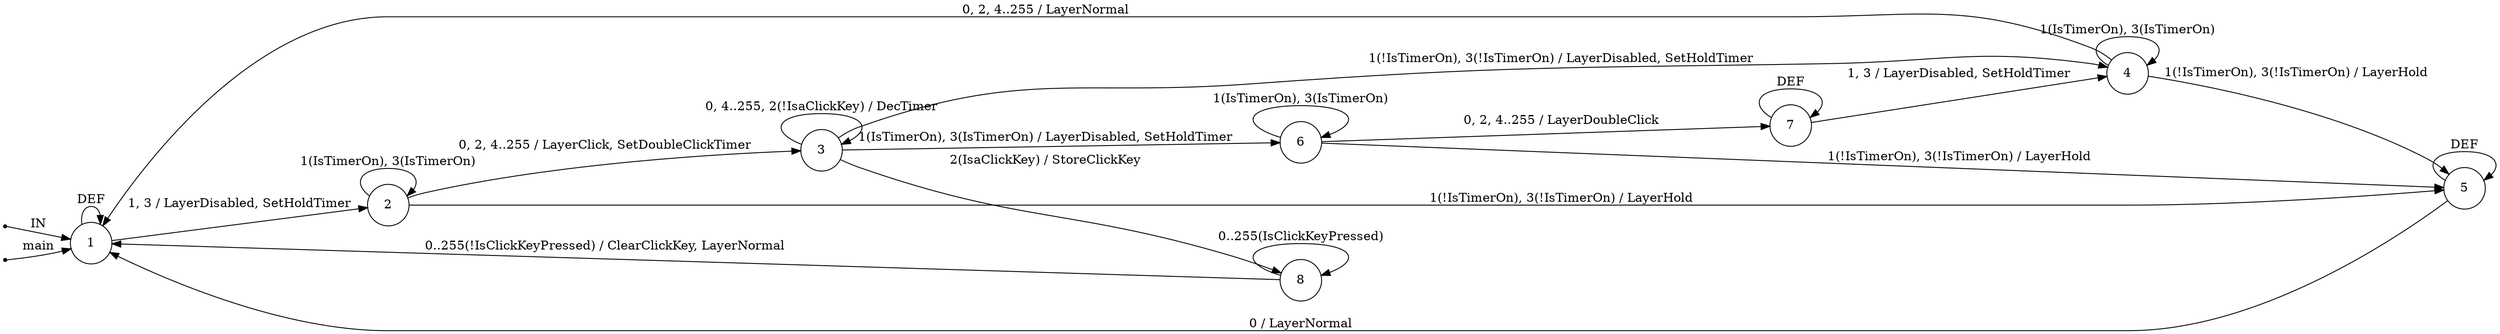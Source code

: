 digraph microscript {
	rankdir=LR;
	node [ shape = point ];
	ENTRY;
	en_1;
	node [ shape = circle, height = 0.2 ];
	node [ fixedsize = true, height = 0.65, shape = doublecircle ];
	node [ shape = circle ];
	1 -> 2 [ label = "1, 3 / LayerDisabled, SetHoldTimer" ];
	1 -> 1 [ label = "DEF" ];
	2 -> 3 [ label = "0, 2, 4..255 / LayerClick, SetDoubleClickTimer" ];
	2 -> 5 [ label = "1(!IsTimerOn), 3(!IsTimerOn) / LayerHold" ];
	2 -> 2 [ label = "1(IsTimerOn), 3(IsTimerOn)" ];
	3 -> 3 [ label = "0, 4..255, 2(!IsaClickKey) / DecTimer" ];
	3 -> 4 [ label = "1(!IsTimerOn), 3(!IsTimerOn) / LayerDisabled, SetHoldTimer" ];
	3 -> 6 [ label = "1(IsTimerOn), 3(IsTimerOn) / LayerDisabled, SetHoldTimer" ];
	3 -> 8 [ label = "2(IsaClickKey) / StoreClickKey" ];
	4 -> 1 [ label = "0, 2, 4..255 / LayerNormal" ];
	4 -> 5 [ label = "1(!IsTimerOn), 3(!IsTimerOn) / LayerHold" ];
	4 -> 4 [ label = "1(IsTimerOn), 3(IsTimerOn)" ];
	5 -> 1 [ label = "0 / LayerNormal" ];
	5 -> 5 [ label = "DEF" ];
	6 -> 7 [ label = "0, 2, 4..255 / LayerDoubleClick" ];
	6 -> 5 [ label = "1(!IsTimerOn), 3(!IsTimerOn) / LayerHold" ];
	6 -> 6 [ label = "1(IsTimerOn), 3(IsTimerOn)" ];
	7 -> 4 [ label = "1, 3 / LayerDisabled, SetHoldTimer" ];
	7 -> 7 [ label = "DEF" ];
	8 -> 1 [ label = "0..255(!IsClickKeyPressed) / ClearClickKey, LayerNormal" ];
	8 -> 8 [ label = "0..255(IsClickKeyPressed)" ];
	ENTRY -> 1 [ label = "IN" ];
	en_1 -> 1 [ label = "main" ];
}
